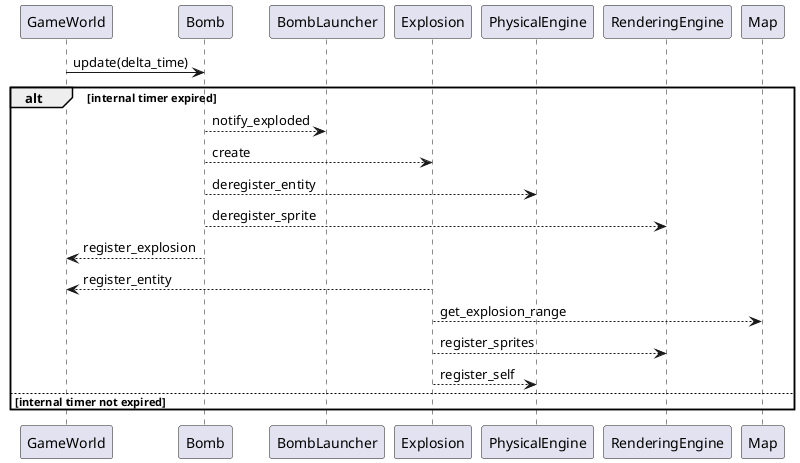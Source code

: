 @startuml
GameWorld -> Bomb : update(delta_time)

alt internal timer expired
Bomb --> BombLauncher : notify_exploded
Bomb --> Explosion : create
Bomb --> PhysicalEngine : deregister_entity
Bomb --> RenderingEngine : deregister_sprite
Bomb --> GameWorld : register_explosion


Explosion --> GameWorld : register_entity
Explosion --> Map : get_explosion_range
Explosion --> RenderingEngine : register_sprites
Explosion --> PhysicalEngine : register_self

else internal timer not expired
end

@enduml
